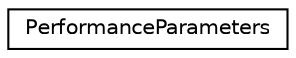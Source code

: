 digraph "Graphical Class Hierarchy"
{
 // LATEX_PDF_SIZE
  edge [fontname="Helvetica",fontsize="10",labelfontname="Helvetica",labelfontsize="10"];
  node [fontname="Helvetica",fontsize="10",shape=record];
  rankdir="LR";
  Node0 [label="PerformanceParameters",height=0.2,width=0.4,color="black", fillcolor="white", style="filled",URL="$structarm__gemm_1_1_performance_parameters.xhtml",tooltip=" "];
}
